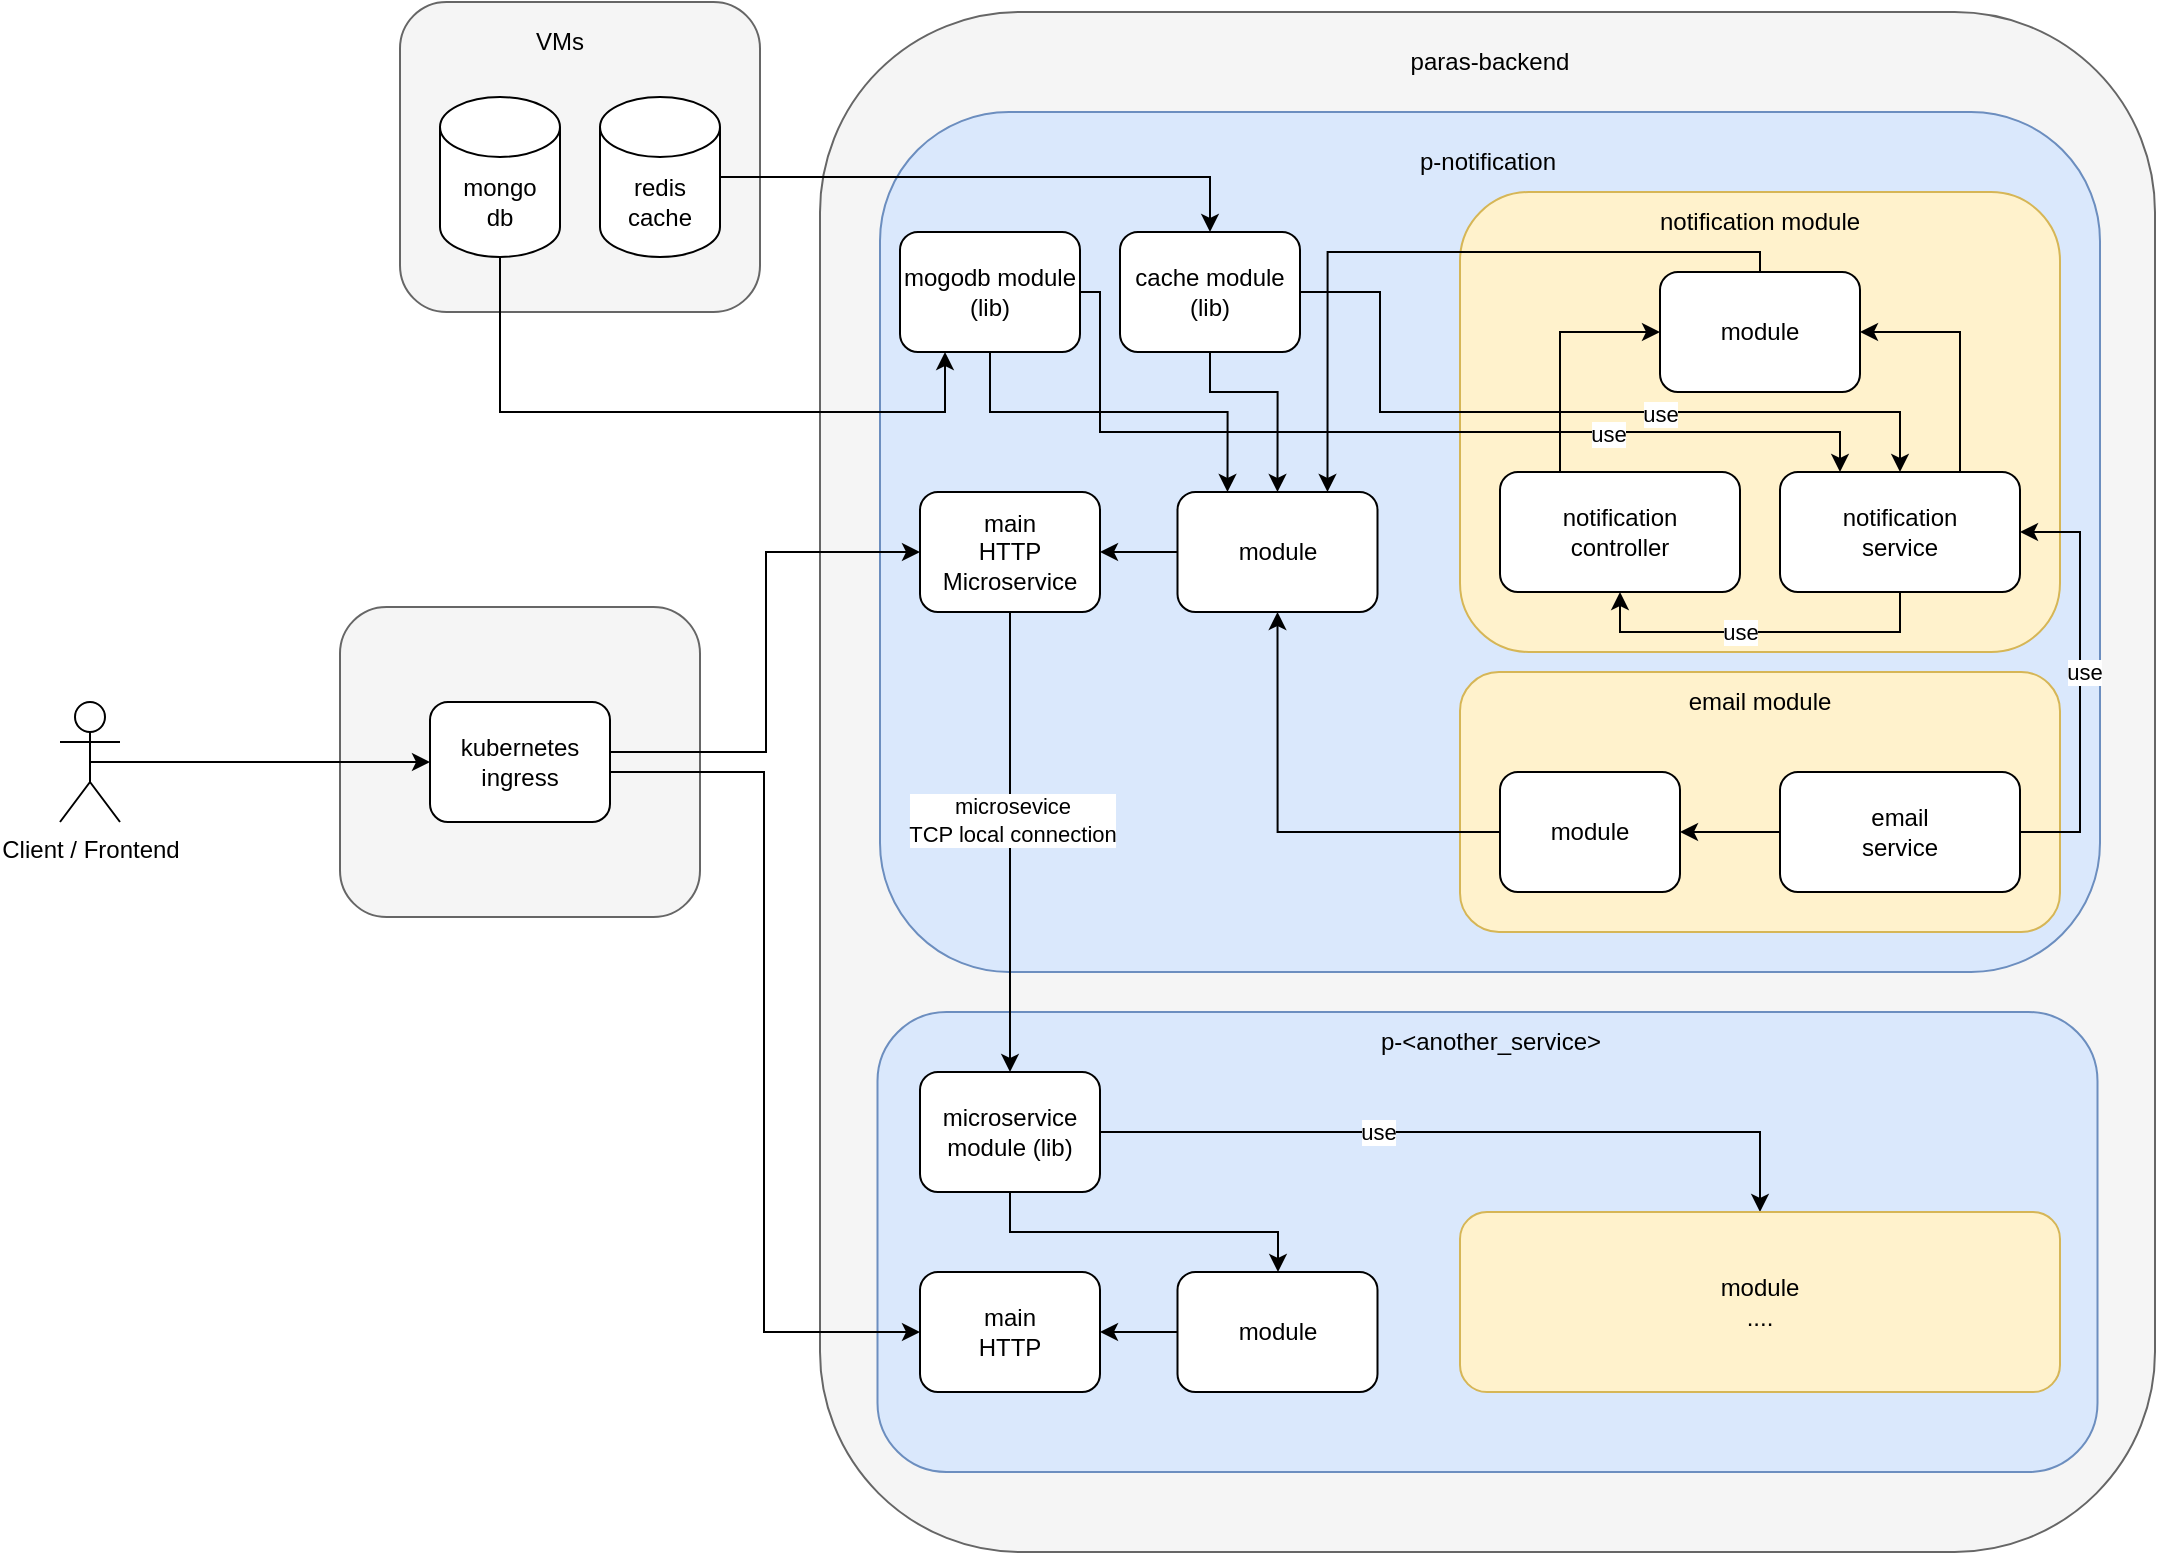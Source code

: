 <mxfile version="20.4.1" type="github">
  <diagram name="Page-1" id="5f0bae14-7c28-e335-631c-24af17079c00">
    <mxGraphModel dx="1673" dy="889" grid="1" gridSize="10" guides="1" tooltips="1" connect="1" arrows="1" fold="1" page="1" pageScale="1" pageWidth="1100" pageHeight="850" background="none" math="0" shadow="0">
      <root>
        <mxCell id="0" />
        <mxCell id="1" parent="0" />
        <mxCell id="h5-Fzo54TgHvA8wAvlDn-56" value="" style="rounded=1;whiteSpace=wrap;html=1;fillColor=#f5f5f5;fontColor=#333333;strokeColor=#666666;" vertex="1" parent="1">
          <mxGeometry x="200" y="75" width="180" height="155" as="geometry" />
        </mxCell>
        <mxCell id="h5-Fzo54TgHvA8wAvlDn-19" value="" style="rounded=1;whiteSpace=wrap;html=1;fillColor=#f5f5f5;fontColor=#333333;strokeColor=#666666;" vertex="1" parent="1">
          <mxGeometry x="410" y="80" width="667.5" height="770" as="geometry" />
        </mxCell>
        <mxCell id="h5-Fzo54TgHvA8wAvlDn-28" value="" style="rounded=1;whiteSpace=wrap;html=1;fillColor=#dae8fc;strokeColor=#6c8ebf;" vertex="1" parent="1">
          <mxGeometry x="440" y="130" width="610" height="430" as="geometry" />
        </mxCell>
        <mxCell id="h5-Fzo54TgHvA8wAvlDn-3" value="Client / Frontend" style="shape=umlActor;verticalLabelPosition=bottom;verticalAlign=top;html=1;outlineConnect=0;" vertex="1" parent="1">
          <mxGeometry x="30" y="425" width="30" height="60" as="geometry" />
        </mxCell>
        <mxCell id="h5-Fzo54TgHvA8wAvlDn-68" style="edgeStyle=orthogonalEdgeStyle;rounded=0;orthogonalLoop=1;jettySize=auto;html=1;exitX=0;exitY=0.5;exitDx=0;exitDy=0;" edge="1" parent="1" source="h5-Fzo54TgHvA8wAvlDn-16" target="h5-Fzo54TgHvA8wAvlDn-61">
          <mxGeometry relative="1" as="geometry" />
        </mxCell>
        <mxCell id="h5-Fzo54TgHvA8wAvlDn-16" value="module" style="rounded=1;whiteSpace=wrap;html=1;" vertex="1" parent="1">
          <mxGeometry x="588.75" y="320" width="100" height="60" as="geometry" />
        </mxCell>
        <mxCell id="h5-Fzo54TgHvA8wAvlDn-76" style="edgeStyle=orthogonalEdgeStyle;rounded=0;orthogonalLoop=1;jettySize=auto;html=1;exitX=0.5;exitY=1;exitDx=0;exitDy=0;exitPerimeter=0;entryX=0.25;entryY=1;entryDx=0;entryDy=0;" edge="1" parent="1" source="h5-Fzo54TgHvA8wAvlDn-17" target="h5-Fzo54TgHvA8wAvlDn-73">
          <mxGeometry relative="1" as="geometry">
            <Array as="points">
              <mxPoint x="250" y="280" />
              <mxPoint x="473" y="280" />
            </Array>
          </mxGeometry>
        </mxCell>
        <mxCell id="h5-Fzo54TgHvA8wAvlDn-17" value="mongo&lt;br&gt;db" style="shape=cylinder3;whiteSpace=wrap;html=1;boundedLbl=1;backgroundOutline=1;size=15;" vertex="1" parent="1">
          <mxGeometry x="220" y="122.5" width="60" height="80" as="geometry" />
        </mxCell>
        <mxCell id="h5-Fzo54TgHvA8wAvlDn-20" value="" style="rounded=1;whiteSpace=wrap;html=1;fillColor=#fff2cc;strokeColor=#d6b656;" vertex="1" parent="1">
          <mxGeometry x="730" y="170" width="300" height="230" as="geometry" />
        </mxCell>
        <mxCell id="h5-Fzo54TgHvA8wAvlDn-47" style="edgeStyle=orthogonalEdgeStyle;rounded=0;orthogonalLoop=1;jettySize=auto;html=1;exitX=0.25;exitY=0;exitDx=0;exitDy=0;entryX=0;entryY=0.5;entryDx=0;entryDy=0;" edge="1" parent="1" source="h5-Fzo54TgHvA8wAvlDn-14" target="h5-Fzo54TgHvA8wAvlDn-21">
          <mxGeometry relative="1" as="geometry" />
        </mxCell>
        <mxCell id="h5-Fzo54TgHvA8wAvlDn-14" value="notification&lt;br&gt;controller" style="rounded=1;whiteSpace=wrap;html=1;" vertex="1" parent="1">
          <mxGeometry x="750" y="310" width="120" height="60" as="geometry" />
        </mxCell>
        <mxCell id="h5-Fzo54TgHvA8wAvlDn-48" style="edgeStyle=orthogonalEdgeStyle;rounded=0;orthogonalLoop=1;jettySize=auto;html=1;exitX=0.75;exitY=0;exitDx=0;exitDy=0;entryX=1;entryY=0.5;entryDx=0;entryDy=0;" edge="1" parent="1" source="h5-Fzo54TgHvA8wAvlDn-13" target="h5-Fzo54TgHvA8wAvlDn-21">
          <mxGeometry relative="1" as="geometry" />
        </mxCell>
        <mxCell id="h5-Fzo54TgHvA8wAvlDn-66" style="edgeStyle=orthogonalEdgeStyle;rounded=0;orthogonalLoop=1;jettySize=auto;html=1;exitX=0.5;exitY=1;exitDx=0;exitDy=0;entryX=0.5;entryY=1;entryDx=0;entryDy=0;" edge="1" parent="1" source="h5-Fzo54TgHvA8wAvlDn-13" target="h5-Fzo54TgHvA8wAvlDn-14">
          <mxGeometry relative="1" as="geometry">
            <Array as="points">
              <mxPoint x="950" y="390" />
              <mxPoint x="810" y="390" />
            </Array>
          </mxGeometry>
        </mxCell>
        <mxCell id="h5-Fzo54TgHvA8wAvlDn-87" value="use" style="edgeLabel;html=1;align=center;verticalAlign=middle;resizable=0;points=[];" vertex="1" connectable="0" parent="h5-Fzo54TgHvA8wAvlDn-66">
          <mxGeometry x="0.096" y="-3" relative="1" as="geometry">
            <mxPoint x="-2" y="3" as="offset" />
          </mxGeometry>
        </mxCell>
        <mxCell id="h5-Fzo54TgHvA8wAvlDn-13" value="notification&lt;br&gt;service" style="rounded=1;whiteSpace=wrap;html=1;" vertex="1" parent="1">
          <mxGeometry x="890" y="310" width="120" height="60" as="geometry" />
        </mxCell>
        <mxCell id="h5-Fzo54TgHvA8wAvlDn-51" style="edgeStyle=orthogonalEdgeStyle;rounded=0;orthogonalLoop=1;jettySize=auto;html=1;exitX=0.5;exitY=0;exitDx=0;exitDy=0;entryX=0.75;entryY=0;entryDx=0;entryDy=0;" edge="1" parent="1" source="h5-Fzo54TgHvA8wAvlDn-21" target="h5-Fzo54TgHvA8wAvlDn-16">
          <mxGeometry relative="1" as="geometry">
            <Array as="points">
              <mxPoint x="880" y="200" />
              <mxPoint x="664" y="200" />
            </Array>
          </mxGeometry>
        </mxCell>
        <mxCell id="h5-Fzo54TgHvA8wAvlDn-21" value="module" style="rounded=1;whiteSpace=wrap;html=1;" vertex="1" parent="1">
          <mxGeometry x="830" y="210" width="100" height="60" as="geometry" />
        </mxCell>
        <mxCell id="h5-Fzo54TgHvA8wAvlDn-22" value="notification module" style="text;html=1;strokeColor=none;fillColor=none;align=center;verticalAlign=middle;whiteSpace=wrap;rounded=0;" vertex="1" parent="1">
          <mxGeometry x="825" y="170" width="110" height="30" as="geometry" />
        </mxCell>
        <mxCell id="h5-Fzo54TgHvA8wAvlDn-31" value="p-notification" style="text;html=1;strokeColor=none;fillColor=none;align=center;verticalAlign=middle;whiteSpace=wrap;rounded=0;" vertex="1" parent="1">
          <mxGeometry x="688.75" y="140" width="110" height="30" as="geometry" />
        </mxCell>
        <mxCell id="h5-Fzo54TgHvA8wAvlDn-34" value="" style="rounded=1;whiteSpace=wrap;html=1;fillColor=#fff2cc;strokeColor=#d6b656;" vertex="1" parent="1">
          <mxGeometry x="730" y="410" width="300" height="130" as="geometry" />
        </mxCell>
        <mxCell id="h5-Fzo54TgHvA8wAvlDn-53" style="edgeStyle=orthogonalEdgeStyle;rounded=0;orthogonalLoop=1;jettySize=auto;html=1;exitX=0;exitY=0.5;exitDx=0;exitDy=0;entryX=1;entryY=0.5;entryDx=0;entryDy=0;" edge="1" parent="1" source="h5-Fzo54TgHvA8wAvlDn-36" target="h5-Fzo54TgHvA8wAvlDn-37">
          <mxGeometry relative="1" as="geometry" />
        </mxCell>
        <mxCell id="h5-Fzo54TgHvA8wAvlDn-54" style="edgeStyle=orthogonalEdgeStyle;rounded=0;orthogonalLoop=1;jettySize=auto;html=1;exitX=1;exitY=0.5;exitDx=0;exitDy=0;entryX=1;entryY=0.5;entryDx=0;entryDy=0;" edge="1" parent="1" source="h5-Fzo54TgHvA8wAvlDn-36" target="h5-Fzo54TgHvA8wAvlDn-13">
          <mxGeometry relative="1" as="geometry">
            <Array as="points">
              <mxPoint x="1040" y="490" />
              <mxPoint x="1040" y="340" />
            </Array>
          </mxGeometry>
        </mxCell>
        <mxCell id="h5-Fzo54TgHvA8wAvlDn-36" value="email&lt;br&gt;service" style="rounded=1;whiteSpace=wrap;html=1;" vertex="1" parent="1">
          <mxGeometry x="890" y="460" width="120" height="60" as="geometry" />
        </mxCell>
        <mxCell id="h5-Fzo54TgHvA8wAvlDn-52" style="edgeStyle=orthogonalEdgeStyle;rounded=0;orthogonalLoop=1;jettySize=auto;html=1;exitX=0;exitY=0.5;exitDx=0;exitDy=0;entryX=0.5;entryY=1;entryDx=0;entryDy=0;" edge="1" parent="1" source="h5-Fzo54TgHvA8wAvlDn-37" target="h5-Fzo54TgHvA8wAvlDn-16">
          <mxGeometry relative="1" as="geometry" />
        </mxCell>
        <mxCell id="h5-Fzo54TgHvA8wAvlDn-37" value="module" style="rounded=1;whiteSpace=wrap;html=1;" vertex="1" parent="1">
          <mxGeometry x="750" y="460" width="90" height="60" as="geometry" />
        </mxCell>
        <mxCell id="h5-Fzo54TgHvA8wAvlDn-38" value="email module" style="text;html=1;strokeColor=none;fillColor=none;align=center;verticalAlign=middle;whiteSpace=wrap;rounded=0;" vertex="1" parent="1">
          <mxGeometry x="825" y="410" width="110" height="30" as="geometry" />
        </mxCell>
        <mxCell id="h5-Fzo54TgHvA8wAvlDn-55" value="paras-backend" style="text;html=1;strokeColor=none;fillColor=none;align=center;verticalAlign=middle;whiteSpace=wrap;rounded=0;" vertex="1" parent="1">
          <mxGeometry x="690" y="90" width="110" height="30" as="geometry" />
        </mxCell>
        <mxCell id="h5-Fzo54TgHvA8wAvlDn-58" value="VMs" style="text;html=1;strokeColor=none;fillColor=none;align=center;verticalAlign=middle;whiteSpace=wrap;rounded=0;" vertex="1" parent="1">
          <mxGeometry x="225" y="80" width="110" height="30" as="geometry" />
        </mxCell>
        <mxCell id="h5-Fzo54TgHvA8wAvlDn-75" style="edgeStyle=orthogonalEdgeStyle;rounded=0;orthogonalLoop=1;jettySize=auto;html=1;exitX=1;exitY=0.5;exitDx=0;exitDy=0;exitPerimeter=0;entryX=0.5;entryY=0;entryDx=0;entryDy=0;" edge="1" parent="1" source="h5-Fzo54TgHvA8wAvlDn-59" target="h5-Fzo54TgHvA8wAvlDn-74">
          <mxGeometry relative="1" as="geometry" />
        </mxCell>
        <mxCell id="h5-Fzo54TgHvA8wAvlDn-59" value="redis&lt;br&gt;cache" style="shape=cylinder3;whiteSpace=wrap;html=1;boundedLbl=1;backgroundOutline=1;size=15;" vertex="1" parent="1">
          <mxGeometry x="300" y="122.5" width="60" height="80" as="geometry" />
        </mxCell>
        <mxCell id="h5-Fzo54TgHvA8wAvlDn-61" value="main&lt;br&gt;HTTP&lt;br&gt;Microservice" style="rounded=1;whiteSpace=wrap;html=1;" vertex="1" parent="1">
          <mxGeometry x="460" y="320" width="90" height="60" as="geometry" />
        </mxCell>
        <mxCell id="h5-Fzo54TgHvA8wAvlDn-77" style="edgeStyle=orthogonalEdgeStyle;rounded=0;orthogonalLoop=1;jettySize=auto;html=1;exitX=0.5;exitY=1;exitDx=0;exitDy=0;entryX=0.25;entryY=0;entryDx=0;entryDy=0;" edge="1" parent="1" source="h5-Fzo54TgHvA8wAvlDn-73" target="h5-Fzo54TgHvA8wAvlDn-16">
          <mxGeometry relative="1" as="geometry">
            <Array as="points">
              <mxPoint x="495" y="280" />
              <mxPoint x="614" y="280" />
            </Array>
          </mxGeometry>
        </mxCell>
        <mxCell id="h5-Fzo54TgHvA8wAvlDn-93" style="edgeStyle=orthogonalEdgeStyle;rounded=0;orthogonalLoop=1;jettySize=auto;html=1;exitX=1;exitY=0.5;exitDx=0;exitDy=0;entryX=0.25;entryY=0;entryDx=0;entryDy=0;" edge="1" parent="1" source="h5-Fzo54TgHvA8wAvlDn-73" target="h5-Fzo54TgHvA8wAvlDn-13">
          <mxGeometry relative="1" as="geometry">
            <Array as="points">
              <mxPoint x="550" y="220" />
              <mxPoint x="550" y="290" />
              <mxPoint x="920" y="290" />
            </Array>
          </mxGeometry>
        </mxCell>
        <mxCell id="h5-Fzo54TgHvA8wAvlDn-73" value="mogodb module (lib)" style="rounded=1;whiteSpace=wrap;html=1;" vertex="1" parent="1">
          <mxGeometry x="450" y="190" width="90" height="60" as="geometry" />
        </mxCell>
        <mxCell id="h5-Fzo54TgHvA8wAvlDn-78" style="edgeStyle=orthogonalEdgeStyle;rounded=0;orthogonalLoop=1;jettySize=auto;html=1;exitX=0.5;exitY=1;exitDx=0;exitDy=0;entryX=0.5;entryY=0;entryDx=0;entryDy=0;" edge="1" parent="1" source="h5-Fzo54TgHvA8wAvlDn-74" target="h5-Fzo54TgHvA8wAvlDn-16">
          <mxGeometry relative="1" as="geometry">
            <Array as="points">
              <mxPoint x="605" y="270" />
              <mxPoint x="639" y="270" />
            </Array>
          </mxGeometry>
        </mxCell>
        <mxCell id="h5-Fzo54TgHvA8wAvlDn-91" style="edgeStyle=orthogonalEdgeStyle;rounded=0;orthogonalLoop=1;jettySize=auto;html=1;exitX=1;exitY=0.5;exitDx=0;exitDy=0;entryX=0.5;entryY=0;entryDx=0;entryDy=0;" edge="1" parent="1" source="h5-Fzo54TgHvA8wAvlDn-74" target="h5-Fzo54TgHvA8wAvlDn-13">
          <mxGeometry relative="1" as="geometry">
            <Array as="points">
              <mxPoint x="690" y="220" />
              <mxPoint x="690" y="280" />
              <mxPoint x="950" y="280" />
            </Array>
          </mxGeometry>
        </mxCell>
        <mxCell id="h5-Fzo54TgHvA8wAvlDn-74" value="cache module&lt;br&gt;(lib)" style="rounded=1;whiteSpace=wrap;html=1;" vertex="1" parent="1">
          <mxGeometry x="560" y="190" width="90" height="60" as="geometry" />
        </mxCell>
        <mxCell id="h5-Fzo54TgHvA8wAvlDn-80" value="" style="rounded=1;whiteSpace=wrap;html=1;fillColor=#dae8fc;strokeColor=#6c8ebf;" vertex="1" parent="1">
          <mxGeometry x="438.75" y="580" width="610" height="230" as="geometry" />
        </mxCell>
        <mxCell id="h5-Fzo54TgHvA8wAvlDn-81" value="p-&amp;lt;another_service&amp;gt;" style="text;html=1;strokeColor=none;fillColor=none;align=center;verticalAlign=middle;whiteSpace=wrap;rounded=0;" vertex="1" parent="1">
          <mxGeometry x="675.62" y="580" width="138.75" height="30" as="geometry" />
        </mxCell>
        <mxCell id="h5-Fzo54TgHvA8wAvlDn-83" value="main&lt;br&gt;HTTP" style="rounded=1;whiteSpace=wrap;html=1;" vertex="1" parent="1">
          <mxGeometry x="460" y="710" width="90" height="60" as="geometry" />
        </mxCell>
        <mxCell id="h5-Fzo54TgHvA8wAvlDn-84" value="" style="rounded=1;whiteSpace=wrap;html=1;fillColor=#f5f5f5;fontColor=#333333;strokeColor=#666666;" vertex="1" parent="1">
          <mxGeometry x="170" y="377.5" width="180" height="155" as="geometry" />
        </mxCell>
        <mxCell id="h5-Fzo54TgHvA8wAvlDn-113" style="edgeStyle=orthogonalEdgeStyle;rounded=0;orthogonalLoop=1;jettySize=auto;html=1;exitX=1;exitY=0.5;exitDx=0;exitDy=0;entryX=0;entryY=0.5;entryDx=0;entryDy=0;" edge="1" parent="1" source="h5-Fzo54TgHvA8wAvlDn-85" target="h5-Fzo54TgHvA8wAvlDn-61">
          <mxGeometry relative="1" as="geometry">
            <Array as="points">
              <mxPoint x="305" y="450" />
              <mxPoint x="383" y="450" />
              <mxPoint x="383" y="350" />
            </Array>
          </mxGeometry>
        </mxCell>
        <mxCell id="h5-Fzo54TgHvA8wAvlDn-119" style="edgeStyle=orthogonalEdgeStyle;rounded=0;orthogonalLoop=1;jettySize=auto;html=1;exitX=1;exitY=0.75;exitDx=0;exitDy=0;entryX=0;entryY=0.5;entryDx=0;entryDy=0;" edge="1" parent="1" source="h5-Fzo54TgHvA8wAvlDn-85" target="h5-Fzo54TgHvA8wAvlDn-83">
          <mxGeometry relative="1" as="geometry">
            <Array as="points">
              <mxPoint x="305" y="460" />
              <mxPoint x="382" y="460" />
              <mxPoint x="382" y="740" />
            </Array>
          </mxGeometry>
        </mxCell>
        <mxCell id="h5-Fzo54TgHvA8wAvlDn-85" value="kubernetes&lt;br&gt;ingress" style="rounded=1;whiteSpace=wrap;html=1;" vertex="1" parent="1">
          <mxGeometry x="215" y="425" width="90" height="60" as="geometry" />
        </mxCell>
        <mxCell id="h5-Fzo54TgHvA8wAvlDn-88" value="use" style="edgeLabel;html=1;align=center;verticalAlign=middle;resizable=0;points=[];" vertex="1" connectable="0" parent="1">
          <mxGeometry x="1039.998" y="410.0" as="geometry">
            <mxPoint x="2" as="offset" />
          </mxGeometry>
        </mxCell>
        <mxCell id="h5-Fzo54TgHvA8wAvlDn-92" value="use" style="edgeLabel;html=1;align=center;verticalAlign=middle;resizable=0;points=[];" vertex="1" connectable="0" parent="1">
          <mxGeometry x="798.748" y="320.0" as="geometry">
            <mxPoint x="5" y="-29" as="offset" />
          </mxGeometry>
        </mxCell>
        <mxCell id="h5-Fzo54TgHvA8wAvlDn-94" value="use" style="edgeLabel;html=1;align=center;verticalAlign=middle;resizable=0;points=[];" vertex="1" connectable="0" parent="1">
          <mxGeometry x="824.998" y="310.0" as="geometry">
            <mxPoint x="5" y="-29" as="offset" />
          </mxGeometry>
        </mxCell>
        <mxCell id="h5-Fzo54TgHvA8wAvlDn-100" style="edgeStyle=orthogonalEdgeStyle;rounded=0;orthogonalLoop=1;jettySize=auto;html=1;exitX=0;exitY=0.5;exitDx=0;exitDy=0;entryX=1;entryY=0.5;entryDx=0;entryDy=0;" edge="1" parent="1" source="h5-Fzo54TgHvA8wAvlDn-99" target="h5-Fzo54TgHvA8wAvlDn-83">
          <mxGeometry relative="1" as="geometry" />
        </mxCell>
        <mxCell id="h5-Fzo54TgHvA8wAvlDn-99" value="module" style="rounded=1;whiteSpace=wrap;html=1;" vertex="1" parent="1">
          <mxGeometry x="588.75" y="710" width="100" height="60" as="geometry" />
        </mxCell>
        <mxCell id="h5-Fzo54TgHvA8wAvlDn-110" style="edgeStyle=orthogonalEdgeStyle;rounded=0;orthogonalLoop=1;jettySize=auto;html=1;exitX=0.5;exitY=1;exitDx=0;exitDy=0;" edge="1" parent="1" source="h5-Fzo54TgHvA8wAvlDn-105" target="h5-Fzo54TgHvA8wAvlDn-99">
          <mxGeometry relative="1" as="geometry">
            <Array as="points">
              <mxPoint x="505" y="690" />
              <mxPoint x="639" y="690" />
            </Array>
          </mxGeometry>
        </mxCell>
        <mxCell id="h5-Fzo54TgHvA8wAvlDn-111" style="edgeStyle=orthogonalEdgeStyle;rounded=0;orthogonalLoop=1;jettySize=auto;html=1;exitX=1;exitY=0.5;exitDx=0;exitDy=0;" edge="1" parent="1" source="h5-Fzo54TgHvA8wAvlDn-105" target="h5-Fzo54TgHvA8wAvlDn-109">
          <mxGeometry relative="1" as="geometry" />
        </mxCell>
        <mxCell id="h5-Fzo54TgHvA8wAvlDn-112" value="use" style="edgeLabel;html=1;align=center;verticalAlign=middle;resizable=0;points=[];" vertex="1" connectable="0" parent="h5-Fzo54TgHvA8wAvlDn-111">
          <mxGeometry x="-0.235" y="-4" relative="1" as="geometry">
            <mxPoint x="-3" y="-4" as="offset" />
          </mxGeometry>
        </mxCell>
        <mxCell id="h5-Fzo54TgHvA8wAvlDn-105" value="microservice module (lib)" style="rounded=1;whiteSpace=wrap;html=1;" vertex="1" parent="1">
          <mxGeometry x="460" y="610" width="90" height="60" as="geometry" />
        </mxCell>
        <mxCell id="h5-Fzo54TgHvA8wAvlDn-106" style="edgeStyle=orthogonalEdgeStyle;rounded=0;orthogonalLoop=1;jettySize=auto;html=1;exitX=0.5;exitY=1;exitDx=0;exitDy=0;" edge="1" parent="1" source="h5-Fzo54TgHvA8wAvlDn-61" target="h5-Fzo54TgHvA8wAvlDn-105">
          <mxGeometry relative="1" as="geometry" />
        </mxCell>
        <mxCell id="h5-Fzo54TgHvA8wAvlDn-107" value="microsevice&lt;br&gt;TCP local connection" style="edgeLabel;html=1;align=center;verticalAlign=middle;resizable=0;points=[];" vertex="1" connectable="0" parent="h5-Fzo54TgHvA8wAvlDn-106">
          <mxGeometry x="-0.096" y="1" relative="1" as="geometry">
            <mxPoint as="offset" />
          </mxGeometry>
        </mxCell>
        <mxCell id="h5-Fzo54TgHvA8wAvlDn-109" value="module&lt;br&gt;...." style="rounded=1;whiteSpace=wrap;html=1;fillColor=#fff2cc;strokeColor=#d6b656;" vertex="1" parent="1">
          <mxGeometry x="730" y="680" width="300" height="90" as="geometry" />
        </mxCell>
        <mxCell id="h5-Fzo54TgHvA8wAvlDn-117" style="edgeStyle=orthogonalEdgeStyle;rounded=0;orthogonalLoop=1;jettySize=auto;html=1;exitX=0.5;exitY=0.5;exitDx=0;exitDy=0;exitPerimeter=0;" edge="1" parent="1" source="h5-Fzo54TgHvA8wAvlDn-3" target="h5-Fzo54TgHvA8wAvlDn-85">
          <mxGeometry relative="1" as="geometry" />
        </mxCell>
      </root>
    </mxGraphModel>
  </diagram>
</mxfile>
